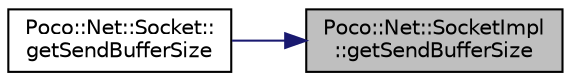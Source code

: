 digraph "Poco::Net::SocketImpl::getSendBufferSize"
{
 // LATEX_PDF_SIZE
  edge [fontname="Helvetica",fontsize="10",labelfontname="Helvetica",labelfontsize="10"];
  node [fontname="Helvetica",fontsize="10",shape=record];
  rankdir="RL";
  Node1 [label="Poco::Net::SocketImpl\l::getSendBufferSize",height=0.2,width=0.4,color="black", fillcolor="grey75", style="filled", fontcolor="black",tooltip="Sets the size of the send buffer."];
  Node1 -> Node2 [dir="back",color="midnightblue",fontsize="10",style="solid",fontname="Helvetica"];
  Node2 [label="Poco::Net::Socket::\lgetSendBufferSize",height=0.2,width=0.4,color="black", fillcolor="white", style="filled",URL="$classPoco_1_1Net_1_1Socket.html#a0b5ffad8ea21959c02464355a4b3b0bd",tooltip="Sets the size of the send buffer."];
}

